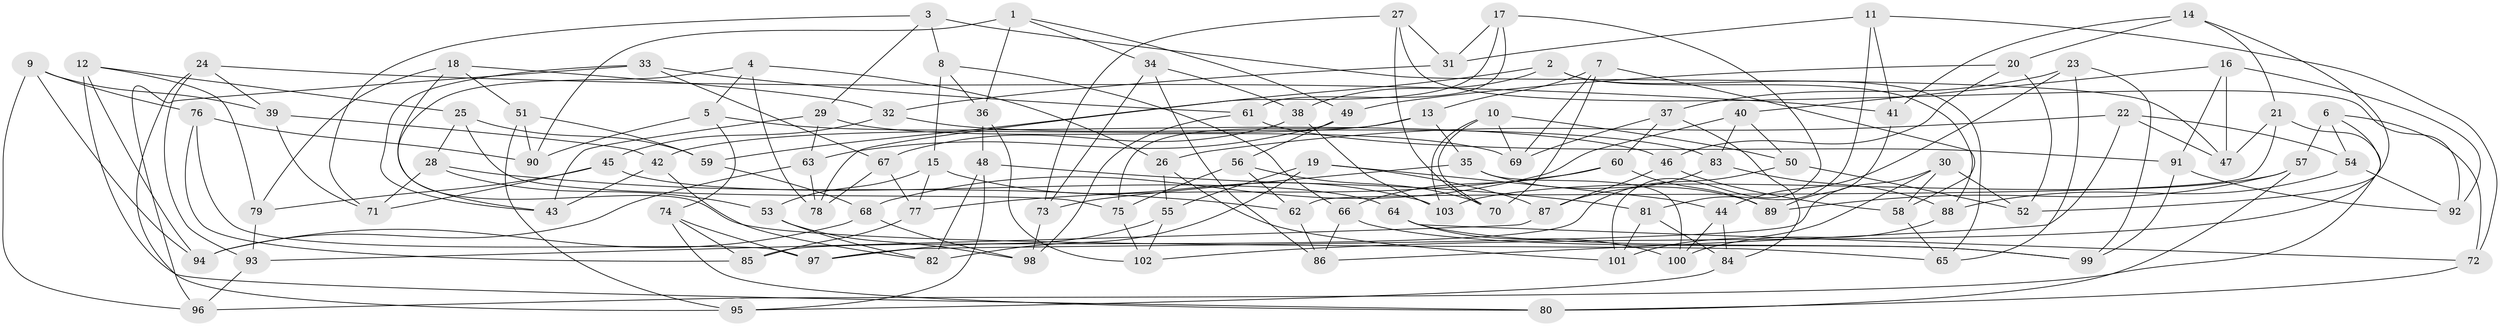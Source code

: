 // coarse degree distribution, {6: 0.5806451612903226, 4: 0.3225806451612903, 5: 0.08064516129032258, 3: 0.016129032258064516}
// Generated by graph-tools (version 1.1) at 2025/52/02/27/25 19:52:31]
// undirected, 103 vertices, 206 edges
graph export_dot {
graph [start="1"]
  node [color=gray90,style=filled];
  1;
  2;
  3;
  4;
  5;
  6;
  7;
  8;
  9;
  10;
  11;
  12;
  13;
  14;
  15;
  16;
  17;
  18;
  19;
  20;
  21;
  22;
  23;
  24;
  25;
  26;
  27;
  28;
  29;
  30;
  31;
  32;
  33;
  34;
  35;
  36;
  37;
  38;
  39;
  40;
  41;
  42;
  43;
  44;
  45;
  46;
  47;
  48;
  49;
  50;
  51;
  52;
  53;
  54;
  55;
  56;
  57;
  58;
  59;
  60;
  61;
  62;
  63;
  64;
  65;
  66;
  67;
  68;
  69;
  70;
  71;
  72;
  73;
  74;
  75;
  76;
  77;
  78;
  79;
  80;
  81;
  82;
  83;
  84;
  85;
  86;
  87;
  88;
  89;
  90;
  91;
  92;
  93;
  94;
  95;
  96;
  97;
  98;
  99;
  100;
  101;
  102;
  103;
  1 -- 34;
  1 -- 90;
  1 -- 49;
  1 -- 36;
  2 -- 38;
  2 -- 88;
  2 -- 65;
  2 -- 59;
  3 -- 8;
  3 -- 71;
  3 -- 29;
  3 -- 47;
  4 -- 78;
  4 -- 43;
  4 -- 26;
  4 -- 5;
  5 -- 46;
  5 -- 74;
  5 -- 90;
  6 -- 57;
  6 -- 72;
  6 -- 54;
  6 -- 102;
  7 -- 70;
  7 -- 58;
  7 -- 69;
  7 -- 13;
  8 -- 66;
  8 -- 15;
  8 -- 36;
  9 -- 76;
  9 -- 94;
  9 -- 96;
  9 -- 39;
  10 -- 50;
  10 -- 103;
  10 -- 70;
  10 -- 69;
  11 -- 41;
  11 -- 81;
  11 -- 72;
  11 -- 31;
  12 -- 80;
  12 -- 94;
  12 -- 79;
  12 -- 25;
  13 -- 75;
  13 -- 42;
  13 -- 35;
  14 -- 52;
  14 -- 20;
  14 -- 21;
  14 -- 41;
  15 -- 103;
  15 -- 53;
  15 -- 77;
  16 -- 92;
  16 -- 91;
  16 -- 40;
  16 -- 47;
  17 -- 101;
  17 -- 61;
  17 -- 31;
  17 -- 78;
  18 -- 32;
  18 -- 51;
  18 -- 65;
  18 -- 79;
  19 -- 55;
  19 -- 44;
  19 -- 87;
  19 -- 82;
  20 -- 52;
  20 -- 46;
  20 -- 49;
  21 -- 96;
  21 -- 62;
  21 -- 47;
  22 -- 54;
  22 -- 26;
  22 -- 47;
  22 -- 86;
  23 -- 44;
  23 -- 37;
  23 -- 99;
  23 -- 65;
  24 -- 41;
  24 -- 39;
  24 -- 95;
  24 -- 93;
  25 -- 75;
  25 -- 59;
  25 -- 28;
  26 -- 101;
  26 -- 55;
  27 -- 70;
  27 -- 92;
  27 -- 73;
  27 -- 31;
  28 -- 53;
  28 -- 62;
  28 -- 71;
  29 -- 63;
  29 -- 69;
  29 -- 43;
  30 -- 97;
  30 -- 101;
  30 -- 52;
  30 -- 58;
  31 -- 32;
  32 -- 45;
  32 -- 83;
  33 -- 43;
  33 -- 61;
  33 -- 96;
  33 -- 67;
  34 -- 73;
  34 -- 38;
  34 -- 86;
  35 -- 100;
  35 -- 89;
  35 -- 73;
  36 -- 102;
  36 -- 48;
  37 -- 60;
  37 -- 69;
  37 -- 84;
  38 -- 67;
  38 -- 103;
  39 -- 71;
  39 -- 42;
  40 -- 50;
  40 -- 83;
  40 -- 68;
  41 -- 89;
  42 -- 82;
  42 -- 43;
  44 -- 84;
  44 -- 100;
  45 -- 71;
  45 -- 64;
  45 -- 79;
  46 -- 87;
  46 -- 58;
  48 -- 82;
  48 -- 81;
  48 -- 95;
  49 -- 63;
  49 -- 56;
  50 -- 52;
  50 -- 85;
  51 -- 90;
  51 -- 59;
  51 -- 95;
  53 -- 82;
  53 -- 98;
  54 -- 92;
  54 -- 88;
  55 -- 97;
  55 -- 102;
  56 -- 75;
  56 -- 70;
  56 -- 62;
  57 -- 80;
  57 -- 89;
  57 -- 103;
  58 -- 65;
  59 -- 68;
  60 -- 89;
  60 -- 77;
  60 -- 66;
  61 -- 91;
  61 -- 98;
  62 -- 86;
  63 -- 94;
  63 -- 78;
  64 -- 99;
  64 -- 100;
  64 -- 72;
  66 -- 86;
  66 -- 99;
  67 -- 77;
  67 -- 78;
  68 -- 94;
  68 -- 98;
  72 -- 80;
  73 -- 98;
  74 -- 85;
  74 -- 97;
  74 -- 80;
  75 -- 102;
  76 -- 85;
  76 -- 90;
  76 -- 97;
  77 -- 85;
  79 -- 93;
  81 -- 84;
  81 -- 101;
  83 -- 87;
  83 -- 88;
  84 -- 95;
  87 -- 93;
  88 -- 100;
  91 -- 99;
  91 -- 92;
  93 -- 96;
}
